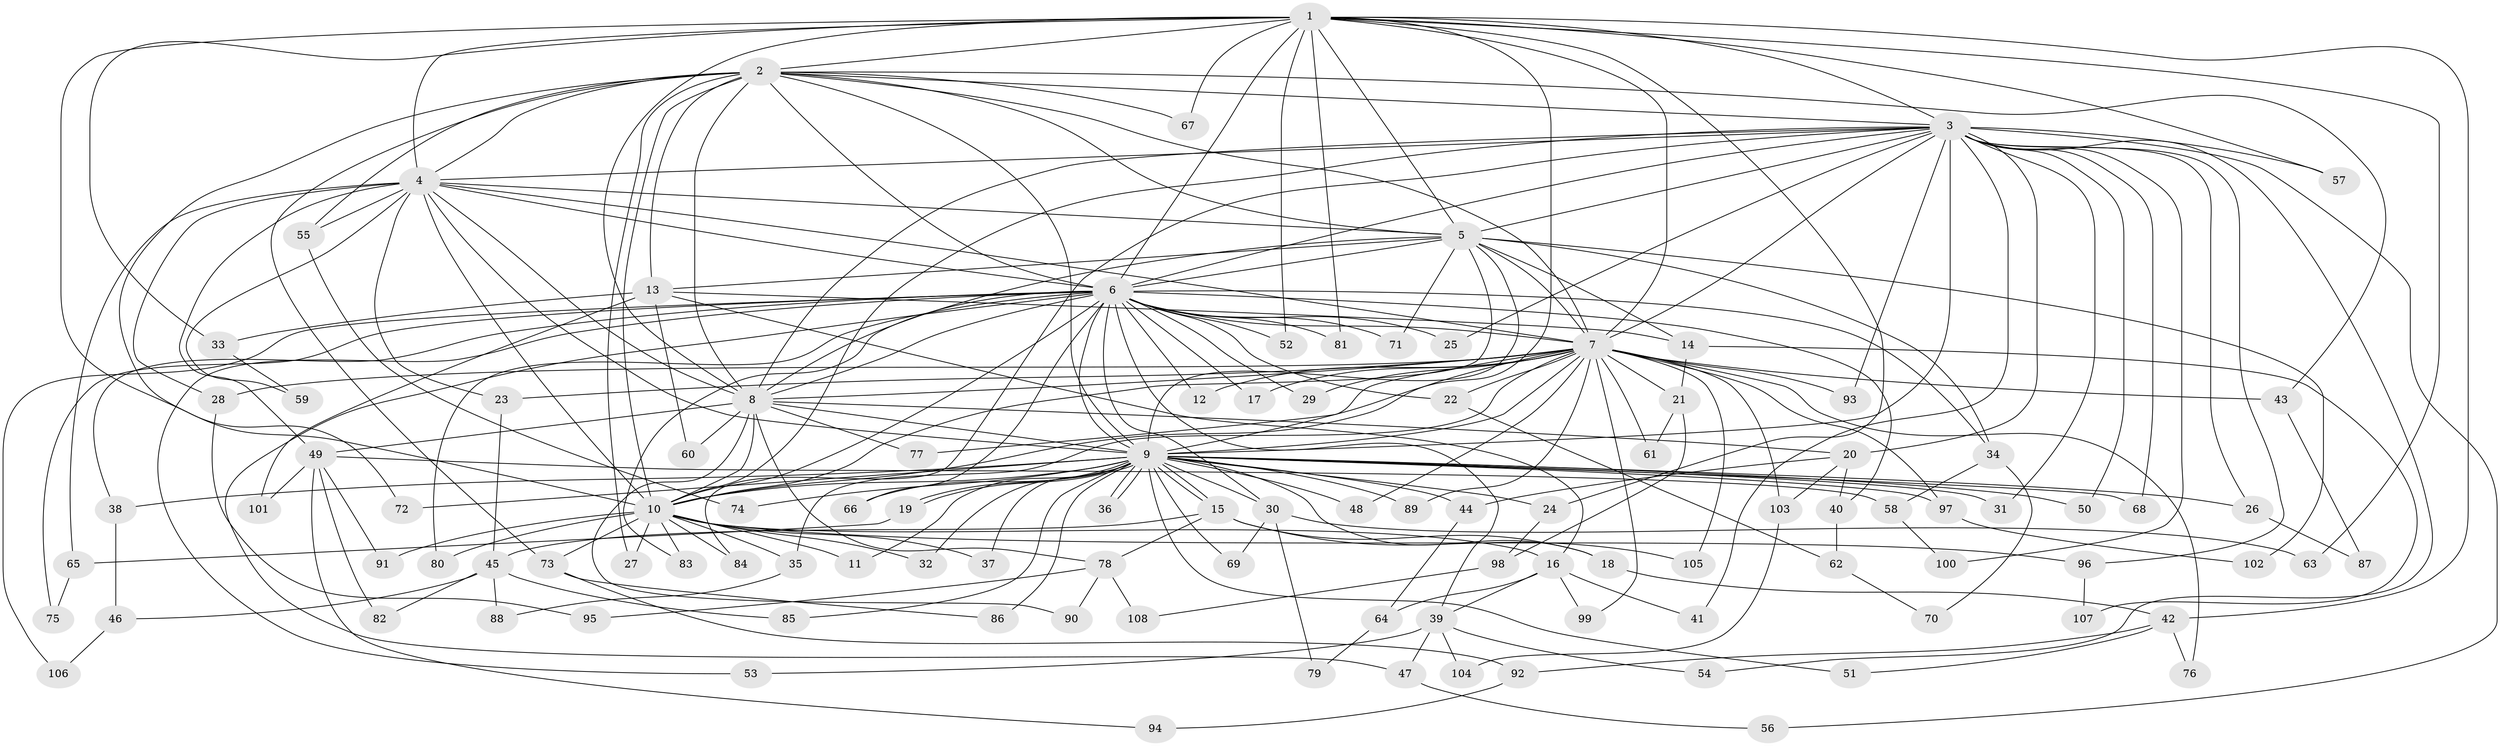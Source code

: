 // Generated by graph-tools (version 1.1) at 2025/44/03/09/25 04:44:59]
// undirected, 108 vertices, 241 edges
graph export_dot {
graph [start="1"]
  node [color=gray90,style=filled];
  1;
  2;
  3;
  4;
  5;
  6;
  7;
  8;
  9;
  10;
  11;
  12;
  13;
  14;
  15;
  16;
  17;
  18;
  19;
  20;
  21;
  22;
  23;
  24;
  25;
  26;
  27;
  28;
  29;
  30;
  31;
  32;
  33;
  34;
  35;
  36;
  37;
  38;
  39;
  40;
  41;
  42;
  43;
  44;
  45;
  46;
  47;
  48;
  49;
  50;
  51;
  52;
  53;
  54;
  55;
  56;
  57;
  58;
  59;
  60;
  61;
  62;
  63;
  64;
  65;
  66;
  67;
  68;
  69;
  70;
  71;
  72;
  73;
  74;
  75;
  76;
  77;
  78;
  79;
  80;
  81;
  82;
  83;
  84;
  85;
  86;
  87;
  88;
  89;
  90;
  91;
  92;
  93;
  94;
  95;
  96;
  97;
  98;
  99;
  100;
  101;
  102;
  103;
  104;
  105;
  106;
  107;
  108;
  1 -- 2;
  1 -- 3;
  1 -- 4;
  1 -- 5;
  1 -- 6;
  1 -- 7;
  1 -- 8;
  1 -- 9;
  1 -- 10;
  1 -- 24;
  1 -- 33;
  1 -- 42;
  1 -- 52;
  1 -- 57;
  1 -- 63;
  1 -- 67;
  1 -- 81;
  2 -- 3;
  2 -- 4;
  2 -- 5;
  2 -- 6;
  2 -- 7;
  2 -- 8;
  2 -- 9;
  2 -- 10;
  2 -- 13;
  2 -- 27;
  2 -- 43;
  2 -- 55;
  2 -- 67;
  2 -- 72;
  2 -- 73;
  3 -- 4;
  3 -- 5;
  3 -- 6;
  3 -- 7;
  3 -- 8;
  3 -- 9;
  3 -- 10;
  3 -- 20;
  3 -- 25;
  3 -- 26;
  3 -- 31;
  3 -- 41;
  3 -- 50;
  3 -- 54;
  3 -- 56;
  3 -- 57;
  3 -- 68;
  3 -- 84;
  3 -- 93;
  3 -- 96;
  3 -- 100;
  4 -- 5;
  4 -- 6;
  4 -- 7;
  4 -- 8;
  4 -- 9;
  4 -- 10;
  4 -- 23;
  4 -- 28;
  4 -- 49;
  4 -- 55;
  4 -- 59;
  4 -- 65;
  5 -- 6;
  5 -- 7;
  5 -- 8;
  5 -- 9;
  5 -- 10;
  5 -- 13;
  5 -- 14;
  5 -- 34;
  5 -- 71;
  5 -- 102;
  6 -- 7;
  6 -- 8;
  6 -- 9;
  6 -- 10;
  6 -- 12;
  6 -- 17;
  6 -- 22;
  6 -- 25;
  6 -- 29;
  6 -- 30;
  6 -- 34;
  6 -- 38;
  6 -- 39;
  6 -- 40;
  6 -- 47;
  6 -- 52;
  6 -- 53;
  6 -- 66;
  6 -- 71;
  6 -- 75;
  6 -- 80;
  6 -- 81;
  6 -- 83;
  6 -- 106;
  7 -- 8;
  7 -- 9;
  7 -- 10;
  7 -- 12;
  7 -- 17;
  7 -- 21;
  7 -- 22;
  7 -- 23;
  7 -- 28;
  7 -- 29;
  7 -- 35;
  7 -- 43;
  7 -- 48;
  7 -- 61;
  7 -- 76;
  7 -- 77;
  7 -- 89;
  7 -- 93;
  7 -- 97;
  7 -- 99;
  7 -- 103;
  7 -- 105;
  8 -- 9;
  8 -- 10;
  8 -- 20;
  8 -- 49;
  8 -- 60;
  8 -- 77;
  8 -- 78;
  8 -- 90;
  9 -- 10;
  9 -- 11;
  9 -- 15;
  9 -- 15;
  9 -- 18;
  9 -- 19;
  9 -- 19;
  9 -- 24;
  9 -- 26;
  9 -- 30;
  9 -- 31;
  9 -- 32;
  9 -- 36;
  9 -- 36;
  9 -- 37;
  9 -- 38;
  9 -- 44;
  9 -- 48;
  9 -- 50;
  9 -- 51;
  9 -- 66;
  9 -- 68;
  9 -- 69;
  9 -- 72;
  9 -- 74;
  9 -- 85;
  9 -- 86;
  9 -- 89;
  9 -- 97;
  10 -- 11;
  10 -- 16;
  10 -- 27;
  10 -- 32;
  10 -- 35;
  10 -- 37;
  10 -- 73;
  10 -- 80;
  10 -- 83;
  10 -- 84;
  10 -- 91;
  10 -- 96;
  13 -- 14;
  13 -- 16;
  13 -- 33;
  13 -- 60;
  13 -- 101;
  14 -- 21;
  14 -- 107;
  15 -- 18;
  15 -- 45;
  15 -- 78;
  15 -- 105;
  16 -- 39;
  16 -- 41;
  16 -- 64;
  16 -- 99;
  18 -- 42;
  19 -- 65;
  20 -- 40;
  20 -- 44;
  20 -- 103;
  21 -- 61;
  21 -- 98;
  22 -- 62;
  23 -- 45;
  24 -- 98;
  26 -- 87;
  28 -- 95;
  30 -- 63;
  30 -- 69;
  30 -- 79;
  33 -- 59;
  34 -- 58;
  34 -- 70;
  35 -- 88;
  38 -- 46;
  39 -- 47;
  39 -- 53;
  39 -- 54;
  39 -- 104;
  40 -- 62;
  42 -- 51;
  42 -- 76;
  42 -- 92;
  43 -- 87;
  44 -- 64;
  45 -- 46;
  45 -- 82;
  45 -- 85;
  45 -- 88;
  46 -- 106;
  47 -- 56;
  49 -- 58;
  49 -- 82;
  49 -- 91;
  49 -- 94;
  49 -- 101;
  55 -- 74;
  58 -- 100;
  62 -- 70;
  64 -- 79;
  65 -- 75;
  73 -- 86;
  73 -- 92;
  78 -- 90;
  78 -- 95;
  78 -- 108;
  92 -- 94;
  96 -- 107;
  97 -- 102;
  98 -- 108;
  103 -- 104;
}
